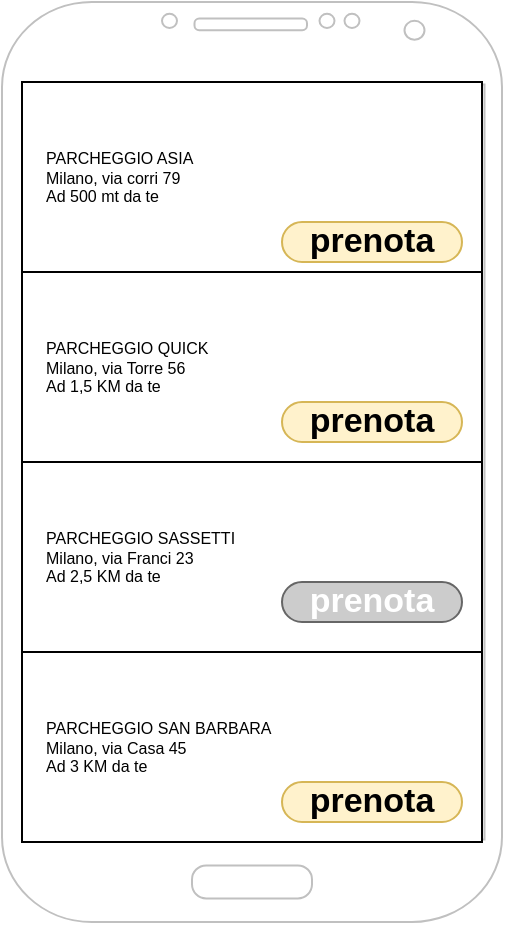 <mxfile version="14.2.9" type="github">
  <diagram id="oHikWXj3OdgwStHMQyNE" name="Page-1">
    <mxGraphModel dx="1038" dy="523" grid="1" gridSize="10" guides="1" tooltips="1" connect="1" arrows="1" fold="1" page="1" pageScale="1" pageWidth="827" pageHeight="1169" math="0" shadow="0">
      <root>
        <mxCell id="0" />
        <mxCell id="1" parent="0" />
        <mxCell id="Z0ozHKDNfoyc7ZFxOxru-1" value="" style="verticalLabelPosition=bottom;verticalAlign=top;html=1;shadow=0;dashed=0;strokeWidth=1;shape=mxgraph.android.phone2;strokeColor=#c0c0c0;" vertex="1" parent="1">
          <mxGeometry x="310" y="30" width="250" height="460" as="geometry" />
        </mxCell>
        <mxCell id="Z0ozHKDNfoyc7ZFxOxru-2" value="" style="strokeWidth=1;html=1;shadow=0;dashed=0;shape=mxgraph.android.rrect;rSize=0;strokeColor=#6c8ebf;fillColor=#dae8fc;" vertex="1" parent="1">
          <mxGeometry x="320" y="70" width="230" height="380" as="geometry" />
        </mxCell>
        <mxCell id="Z0ozHKDNfoyc7ZFxOxru-3" value="PARCHEGGIO ASIA&lt;br&gt;Milano, via corri 79&lt;br&gt;Ad 500 mt da te" style="strokeWidth=1;html=1;shadow=0;dashed=0;shape=mxgraph.android.rrect;rSize=0;align=left;spacingLeft=10;fontSize=8;" vertex="1" parent="Z0ozHKDNfoyc7ZFxOxru-2">
          <mxGeometry width="230" height="95" as="geometry" />
        </mxCell>
        <mxCell id="Z0ozHKDNfoyc7ZFxOxru-4" value="PARCHEGGIO QUICK&lt;br&gt;Milano, via Torre 56&lt;br&gt;Ad 1,5 KM da te" style="strokeWidth=1;html=1;shadow=0;dashed=0;shape=mxgraph.android.rrect;rSize=0;align=left;spacingLeft=10;fontSize=8;" vertex="1" parent="Z0ozHKDNfoyc7ZFxOxru-2">
          <mxGeometry y="95" width="230" height="95" as="geometry" />
        </mxCell>
        <mxCell id="Z0ozHKDNfoyc7ZFxOxru-5" value="PARCHEGGIO SASSETTI&lt;br&gt;Milano, via Franci 23&lt;br&gt;Ad 2,5 KM da te" style="strokeWidth=1;html=1;shadow=0;dashed=0;shape=mxgraph.android.rrect;rSize=0;align=left;spacingLeft=10;fontSize=8;" vertex="1" parent="Z0ozHKDNfoyc7ZFxOxru-2">
          <mxGeometry y="190" width="230" height="95" as="geometry" />
        </mxCell>
        <mxCell id="Z0ozHKDNfoyc7ZFxOxru-6" value="PARCHEGGIO SAN BARBARA&lt;br&gt;Milano, via Casa 45&lt;br&gt;Ad 3 KM da te" style="strokeWidth=1;html=1;shadow=0;dashed=0;shape=mxgraph.android.rrect;rSize=0;align=left;spacingLeft=10;fontSize=8;" vertex="1" parent="Z0ozHKDNfoyc7ZFxOxru-2">
          <mxGeometry y="285" width="230" height="95" as="geometry" />
        </mxCell>
        <mxCell id="Z0ozHKDNfoyc7ZFxOxru-8" value="prenota" style="strokeWidth=1;shadow=0;dashed=0;align=center;html=1;shape=mxgraph.mockup.buttons.button;strokeColor=#d6b656;mainText=;buttonStyle=round;fontSize=17;fontStyle=1;whiteSpace=wrap;fillColor=#fff2cc;" vertex="1" parent="Z0ozHKDNfoyc7ZFxOxru-2">
          <mxGeometry x="130" y="70" width="90" height="20" as="geometry" />
        </mxCell>
        <mxCell id="Z0ozHKDNfoyc7ZFxOxru-9" value="prenota" style="strokeWidth=1;shadow=0;dashed=0;align=center;html=1;shape=mxgraph.mockup.buttons.button;strokeColor=#d6b656;mainText=;buttonStyle=round;fontSize=17;fontStyle=1;fillColor=#fff2cc;whiteSpace=wrap;" vertex="1" parent="Z0ozHKDNfoyc7ZFxOxru-2">
          <mxGeometry x="130" y="350" width="90" height="20" as="geometry" />
        </mxCell>
        <mxCell id="Z0ozHKDNfoyc7ZFxOxru-10" value="prenota" style="strokeWidth=1;shadow=0;dashed=0;align=center;html=1;shape=mxgraph.mockup.buttons.button;strokeColor=#d6b656;mainText=;buttonStyle=round;fontSize=17;fontStyle=1;fillColor=#fff2cc;whiteSpace=wrap;" vertex="1" parent="Z0ozHKDNfoyc7ZFxOxru-2">
          <mxGeometry x="130" y="160" width="90" height="20" as="geometry" />
        </mxCell>
        <mxCell id="Z0ozHKDNfoyc7ZFxOxru-11" value="prenota" style="strokeWidth=1;shadow=0;dashed=0;align=center;html=1;shape=mxgraph.mockup.buttons.button;strokeColor=#666666;fontColor=#ffffff;mainText=;buttonStyle=round;fontSize=17;fontStyle=1;whiteSpace=wrap;fillColor=#CCCCCC;" vertex="1" parent="Z0ozHKDNfoyc7ZFxOxru-2">
          <mxGeometry x="130" y="250" width="90" height="20" as="geometry" />
        </mxCell>
      </root>
    </mxGraphModel>
  </diagram>
</mxfile>
